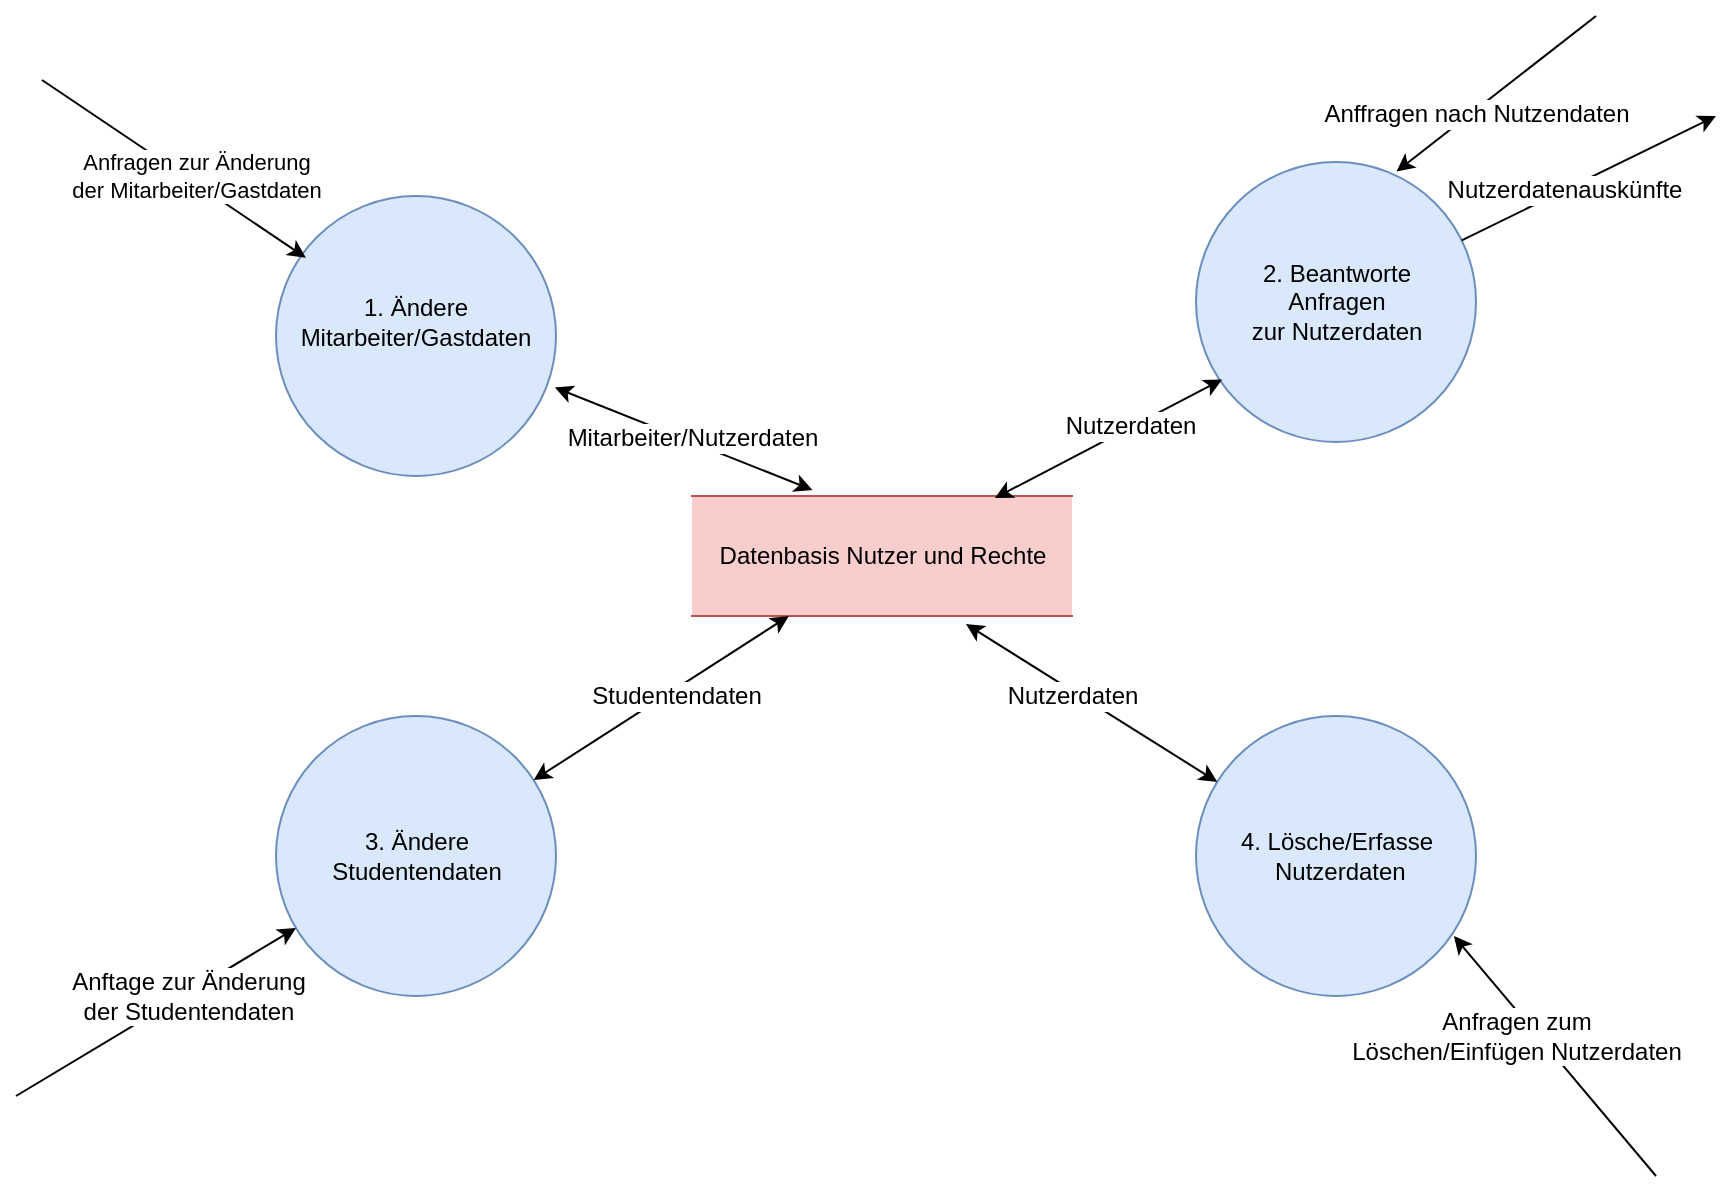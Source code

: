 <mxfile version="12.3.1" type="device" pages="1"><diagram id="RgAgQAW45a-yKv-pqBAC" name="Page-1"><mxGraphModel dx="1785" dy="1717" grid="1" gridSize="10" guides="1" tooltips="1" connect="1" arrows="1" fold="1" page="1" pageScale="1" pageWidth="827" pageHeight="1169" math="0" shadow="0"><root><mxCell id="0"/><mxCell id="1" parent="0"/><mxCell id="LWVAuA2m9f_DEyjzzO-S-3" value="" style="shape=ellipse;html=1;dashed=0;whitespace=wrap;aspect=fixed;perimeter=ellipsePerimeter;fillColor=#dae8fc;strokeColor=#6c8ebf;" parent="1" vertex="1"><mxGeometry x="110" y="80" width="140" height="140" as="geometry"/></mxCell><mxCell id="LWVAuA2m9f_DEyjzzO-S-4" value="2. Beantworte&lt;br&gt;Anfragen &lt;br&gt;zur Nutzerdaten" style="shape=ellipse;html=1;dashed=0;whitespace=wrap;aspect=fixed;perimeter=ellipsePerimeter;fillColor=#dae8fc;strokeColor=#6c8ebf;" parent="1" vertex="1"><mxGeometry x="570" y="63" width="140" height="140" as="geometry"/></mxCell><mxCell id="LWVAuA2m9f_DEyjzzO-S-5" value="3. Ändere &lt;br&gt;Studentendaten" style="shape=ellipse;html=1;dashed=0;whitespace=wrap;aspect=fixed;perimeter=ellipsePerimeter;fillColor=#dae8fc;strokeColor=#6c8ebf;" parent="1" vertex="1"><mxGeometry x="110" y="340" width="140" height="140" as="geometry"/></mxCell><mxCell id="LWVAuA2m9f_DEyjzzO-S-6" value="4. Lösche/Erfasse&lt;br&gt;&amp;nbsp;Nutzerdaten" style="shape=ellipse;html=1;dashed=0;whitespace=wrap;aspect=fixed;perimeter=ellipsePerimeter;fillColor=#dae8fc;strokeColor=#6c8ebf;" parent="1" vertex="1"><mxGeometry x="570" y="340" width="140" height="140" as="geometry"/></mxCell><mxCell id="LWVAuA2m9f_DEyjzzO-S-7" value="Datenbasis Nutzer und Rechte" style="html=1;dashed=0;whitespace=wrap;shape=partialRectangle;right=0;left=0;fillColor=#f8cecc;strokeColor=#b85450;" parent="1" vertex="1"><mxGeometry x="318" y="230" width="190" height="60" as="geometry"/></mxCell><mxCell id="LWVAuA2m9f_DEyjzzO-S-8" value="Anfragen zur Änderung &lt;br&gt;der Mitarbeiter/Gastdaten" style="endArrow=classic;html=1;" parent="1" edge="1"><mxGeometry x="0.14" y="3" width="50" height="50" relative="1" as="geometry"><mxPoint x="-7" y="22" as="sourcePoint"/><mxPoint x="124.945" y="110.889" as="targetPoint"/><mxPoint as="offset"/></mxGeometry></mxCell><mxCell id="LWVAuA2m9f_DEyjzzO-S-10" value="1. Ändere Mitarbeiter/Gastdaten" style="text;html=1;strokeColor=none;fillColor=none;align=center;verticalAlign=middle;whiteSpace=wrap;rounded=0;" parent="1" vertex="1"><mxGeometry x="160" y="133" width="40" height="20" as="geometry"/></mxCell><mxCell id="LWVAuA2m9f_DEyjzzO-S-11" value="" style="endArrow=classic;startArrow=classic;html=1;entryX=0.317;entryY=-0.05;entryDx=0;entryDy=0;entryPerimeter=0;exitX=0.996;exitY=0.684;exitDx=0;exitDy=0;exitPerimeter=0;" parent="1" source="LWVAuA2m9f_DEyjzzO-S-3" target="LWVAuA2m9f_DEyjzzO-S-7" edge="1"><mxGeometry width="50" height="50" relative="1" as="geometry"><mxPoint x="-10" y="560" as="sourcePoint"/><mxPoint x="40" y="510" as="targetPoint"/></mxGeometry></mxCell><mxCell id="LWVAuA2m9f_DEyjzzO-S-12" value="Mitarbeiter/Nutzerdaten" style="text;html=1;align=center;verticalAlign=middle;resizable=0;points=[];;labelBackgroundColor=#ffffff;" parent="LWVAuA2m9f_DEyjzzO-S-11" vertex="1" connectable="0"><mxGeometry x="0.218" y="-2" relative="1" as="geometry"><mxPoint x="-9" y="-8.5" as="offset"/></mxGeometry></mxCell><mxCell id="LWVAuA2m9f_DEyjzzO-S-13" value="" style="endArrow=classic;html=1;" parent="1" target="LWVAuA2m9f_DEyjzzO-S-5" edge="1"><mxGeometry width="50" height="50" relative="1" as="geometry"><mxPoint x="-20" y="530" as="sourcePoint"/><mxPoint x="40" y="510" as="targetPoint"/></mxGeometry></mxCell><mxCell id="LWVAuA2m9f_DEyjzzO-S-14" value="Anftage zur Änderung&lt;br&gt;&amp;nbsp;der Studentendaten&amp;nbsp;" style="text;html=1;align=center;verticalAlign=middle;resizable=0;points=[];;labelBackgroundColor=#ffffff;" parent="LWVAuA2m9f_DEyjzzO-S-13" vertex="1" connectable="0"><mxGeometry x="0.206" y="-1" relative="1" as="geometry"><mxPoint x="1" as="offset"/></mxGeometry></mxCell><mxCell id="LWVAuA2m9f_DEyjzzO-S-15" value="" style="endArrow=classic;html=1;" parent="1" source="LWVAuA2m9f_DEyjzzO-S-4" edge="1"><mxGeometry width="50" height="50" relative="1" as="geometry"><mxPoint x="-30" y="610" as="sourcePoint"/><mxPoint x="830" y="40" as="targetPoint"/></mxGeometry></mxCell><mxCell id="LWVAuA2m9f_DEyjzzO-S-20" value="Nutzerdatenauskünfte" style="text;html=1;align=center;verticalAlign=middle;resizable=0;points=[];;labelBackgroundColor=#ffffff;" parent="LWVAuA2m9f_DEyjzzO-S-15" vertex="1" connectable="0"><mxGeometry x="-0.193" relative="1" as="geometry"><mxPoint as="offset"/></mxGeometry></mxCell><mxCell id="LWVAuA2m9f_DEyjzzO-S-16" value="" style="endArrow=classic;html=1;entryX=0.716;entryY=0.034;entryDx=0;entryDy=0;entryPerimeter=0;" parent="1" target="LWVAuA2m9f_DEyjzzO-S-4" edge="1"><mxGeometry width="50" height="50" relative="1" as="geometry"><mxPoint x="770" y="-10" as="sourcePoint"/><mxPoint x="690" y="230" as="targetPoint"/></mxGeometry></mxCell><mxCell id="LWVAuA2m9f_DEyjzzO-S-19" value="Anffragen nach Nutzendaten" style="text;html=1;align=center;verticalAlign=middle;resizable=0;points=[];;labelBackgroundColor=#ffffff;" parent="LWVAuA2m9f_DEyjzzO-S-16" vertex="1" connectable="0"><mxGeometry x="0.224" y="2" relative="1" as="geometry"><mxPoint as="offset"/></mxGeometry></mxCell><mxCell id="LWVAuA2m9f_DEyjzzO-S-17" value="" style="endArrow=classic;startArrow=classic;html=1;exitX=0.797;exitY=0.017;exitDx=0;exitDy=0;exitPerimeter=0;entryX=0.093;entryY=0.777;entryDx=0;entryDy=0;entryPerimeter=0;" parent="1" source="LWVAuA2m9f_DEyjzzO-S-7" target="LWVAuA2m9f_DEyjzzO-S-4" edge="1"><mxGeometry width="50" height="50" relative="1" as="geometry"><mxPoint x="540" y="220" as="sourcePoint"/><mxPoint x="590" y="170" as="targetPoint"/></mxGeometry></mxCell><mxCell id="LWVAuA2m9f_DEyjzzO-S-18" value="Nutzerdaten" style="text;html=1;align=center;verticalAlign=middle;resizable=0;points=[];;labelBackgroundColor=#ffffff;" parent="LWVAuA2m9f_DEyjzzO-S-17" vertex="1" connectable="0"><mxGeometry x="0.198" y="1" relative="1" as="geometry"><mxPoint as="offset"/></mxGeometry></mxCell><mxCell id="LWVAuA2m9f_DEyjzzO-S-21" value="" style="endArrow=classic;startArrow=classic;html=1;" parent="1" source="LWVAuA2m9f_DEyjzzO-S-5" target="LWVAuA2m9f_DEyjzzO-S-7" edge="1"><mxGeometry width="50" height="50" relative="1" as="geometry"><mxPoint x="-30" y="610" as="sourcePoint"/><mxPoint x="20" y="560" as="targetPoint"/></mxGeometry></mxCell><mxCell id="LWVAuA2m9f_DEyjzzO-S-22" value="Studentendaten" style="text;html=1;align=center;verticalAlign=middle;resizable=0;points=[];;labelBackgroundColor=#ffffff;" parent="LWVAuA2m9f_DEyjzzO-S-21" vertex="1" connectable="0"><mxGeometry x="0.275" y="2" relative="1" as="geometry"><mxPoint x="-9.5" y="12" as="offset"/></mxGeometry></mxCell><mxCell id="LWVAuA2m9f_DEyjzzO-S-24" value="" style="endArrow=classic;html=1;entryX=0.921;entryY=0.786;entryDx=0;entryDy=0;entryPerimeter=0;" parent="1" target="LWVAuA2m9f_DEyjzzO-S-6" edge="1"><mxGeometry width="50" height="50" relative="1" as="geometry"><mxPoint x="800" y="570" as="sourcePoint"/><mxPoint x="20" y="560" as="targetPoint"/></mxGeometry></mxCell><mxCell id="LWVAuA2m9f_DEyjzzO-S-25" value="Anfragen zum &lt;br&gt;Löschen/Einfügen Nutzerdaten" style="text;html=1;align=center;verticalAlign=middle;resizable=0;points=[];;labelBackgroundColor=#ffffff;" parent="LWVAuA2m9f_DEyjzzO-S-24" vertex="1" connectable="0"><mxGeometry x="0.375" relative="1" as="geometry"><mxPoint x="-0.5" y="12.5" as="offset"/></mxGeometry></mxCell><mxCell id="LWVAuA2m9f_DEyjzzO-S-26" value="" style="endArrow=classic;startArrow=classic;html=1;entryX=0.721;entryY=1.067;entryDx=0;entryDy=0;entryPerimeter=0;" parent="1" source="LWVAuA2m9f_DEyjzzO-S-6" target="LWVAuA2m9f_DEyjzzO-S-7" edge="1"><mxGeometry width="50" height="50" relative="1" as="geometry"><mxPoint x="-30" y="650" as="sourcePoint"/><mxPoint x="20" y="600" as="targetPoint"/></mxGeometry></mxCell><mxCell id="LWVAuA2m9f_DEyjzzO-S-27" value="Nutzerdaten" style="text;html=1;align=center;verticalAlign=middle;resizable=0;points=[];;labelBackgroundColor=#ffffff;" parent="LWVAuA2m9f_DEyjzzO-S-26" vertex="1" connectable="0"><mxGeometry x="0.243" y="-1" relative="1" as="geometry"><mxPoint x="5" y="7" as="offset"/></mxGeometry></mxCell></root></mxGraphModel></diagram></mxfile>